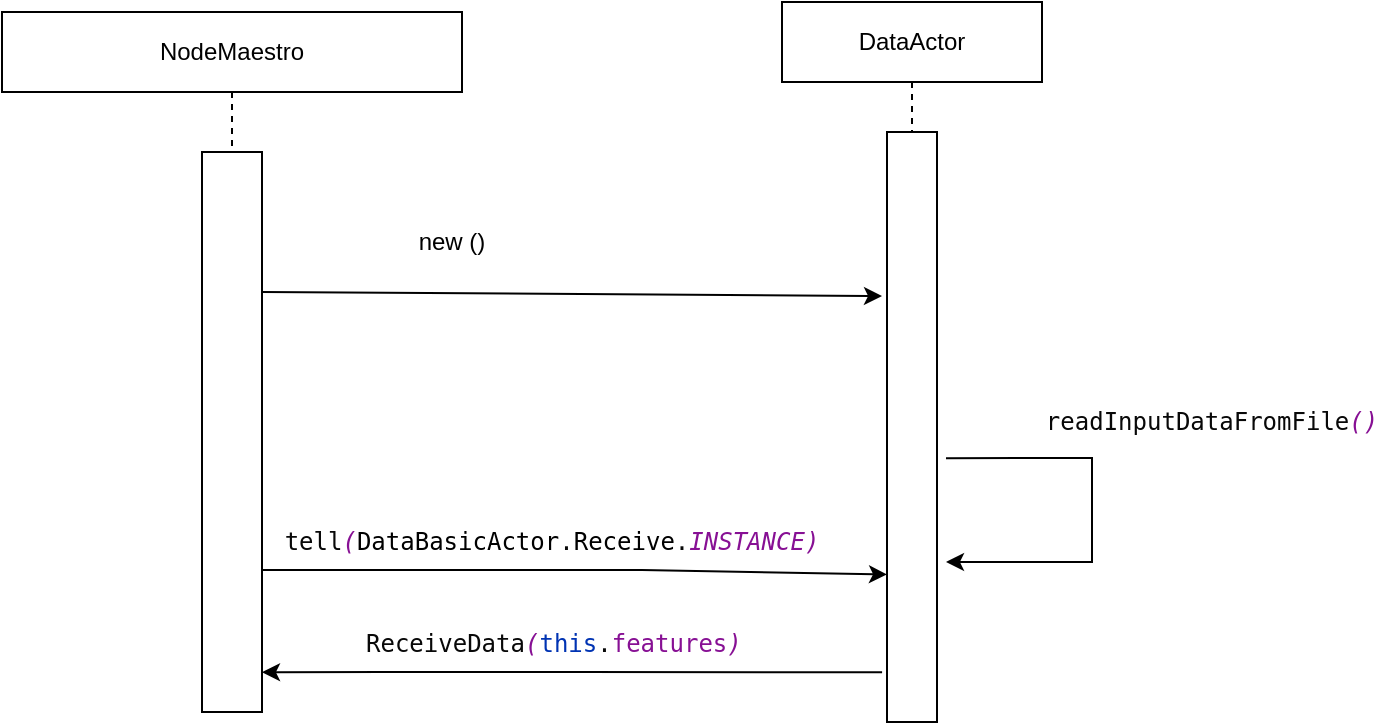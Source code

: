 <mxfile version="15.7.3" type="github" pages="2">
  <diagram id="EorXiluEMZ3hzcTYk0SU" name="Page-1">
    <mxGraphModel dx="1038" dy="564" grid="1" gridSize="10" guides="1" tooltips="1" connect="1" arrows="1" fold="1" page="1" pageScale="1" pageWidth="850" pageHeight="1100" math="0" shadow="0">
      <root>
        <mxCell id="0" />
        <mxCell id="1" parent="0" />
        <mxCell id="1WqTf5ITQsHH9g8UzVGI-1" value="NodeMaestro" style="shape=umlLifeline;perimeter=lifelinePerimeter;whiteSpace=wrap;html=1;container=1;collapsible=0;recursiveResize=0;outlineConnect=0;" parent="1" vertex="1">
          <mxGeometry x="60" y="100" width="230" height="350" as="geometry" />
        </mxCell>
        <mxCell id="1WqTf5ITQsHH9g8UzVGI-3" value="" style="rounded=0;whiteSpace=wrap;html=1;" parent="1WqTf5ITQsHH9g8UzVGI-1" vertex="1">
          <mxGeometry x="100" y="70" width="30" height="280" as="geometry" />
        </mxCell>
        <mxCell id="1WqTf5ITQsHH9g8UzVGI-7" value="" style="endArrow=classic;html=1;rounded=0;entryX=0;entryY=0.75;entryDx=0;entryDy=0;" parent="1WqTf5ITQsHH9g8UzVGI-1" edge="1" target="1WqTf5ITQsHH9g8UzVGI-6">
          <mxGeometry relative="1" as="geometry">
            <mxPoint x="130" y="279" as="sourcePoint" />
            <mxPoint x="420" y="279" as="targetPoint" />
            <Array as="points">
              <mxPoint x="230" y="279" />
              <mxPoint x="320" y="279" />
            </Array>
          </mxGeometry>
        </mxCell>
        <mxCell id="1WqTf5ITQsHH9g8UzVGI-5" value="new ()" style="text;html=1;strokeColor=none;fillColor=none;align=center;verticalAlign=middle;whiteSpace=wrap;rounded=0;" parent="1" vertex="1">
          <mxGeometry x="220" y="200" width="130" height="30" as="geometry" />
        </mxCell>
        <mxCell id="1WqTf5ITQsHH9g8UzVGI-10" value="" style="endArrow=classic;html=1;rounded=0;exitX=1;exitY=0.25;exitDx=0;exitDy=0;entryX=-0.1;entryY=0.278;entryDx=0;entryDy=0;entryPerimeter=0;" parent="1" source="1WqTf5ITQsHH9g8UzVGI-3" target="1WqTf5ITQsHH9g8UzVGI-6" edge="1">
          <mxGeometry relative="1" as="geometry">
            <mxPoint x="200" y="229" as="sourcePoint" />
            <mxPoint x="490" y="240" as="targetPoint" />
          </mxGeometry>
        </mxCell>
        <mxCell id="1WqTf5ITQsHH9g8UzVGI-12" value="&lt;pre style=&quot;background-color: #ffffff ; color: #080808 ; font-family: &amp;#34;jetbrains mono&amp;#34; , monospace ; font-size: 9 8pt&quot;&gt;readInputDataFromFile&lt;span style=&quot;color: #871094 ; font-style: italic&quot;&gt;()&lt;/span&gt;&lt;/pre&gt;" style="text;html=1;strokeColor=none;fillColor=none;align=center;verticalAlign=middle;whiteSpace=wrap;rounded=0;" parent="1" vertex="1">
          <mxGeometry x="620" y="290" width="90" height="30" as="geometry" />
        </mxCell>
        <mxCell id="1WqTf5ITQsHH9g8UzVGI-13" value="" style="endArrow=classic;html=1;rounded=0;entryX=1;entryY=0.929;entryDx=0;entryDy=0;entryPerimeter=0;exitX=0.385;exitY=0.931;exitDx=0;exitDy=0;exitPerimeter=0;" parent="1" target="1WqTf5ITQsHH9g8UzVGI-3" edge="1" source="1WqTf5ITQsHH9g8UzVGI-2">
          <mxGeometry relative="1" as="geometry">
            <mxPoint x="470" y="430" as="sourcePoint" />
            <mxPoint x="190" y="430" as="targetPoint" />
            <Array as="points">
              <mxPoint x="350" y="430" />
              <mxPoint x="310" y="430" />
              <mxPoint x="250" y="430" />
            </Array>
          </mxGeometry>
        </mxCell>
        <mxCell id="1WqTf5ITQsHH9g8UzVGI-2" value="DataActor" style="shape=umlLifeline;perimeter=lifelinePerimeter;whiteSpace=wrap;html=1;container=1;collapsible=0;recursiveResize=0;outlineConnect=0;" parent="1" vertex="1">
          <mxGeometry x="450" y="95" width="130" height="360" as="geometry" />
        </mxCell>
        <mxCell id="1WqTf5ITQsHH9g8UzVGI-6" value="" style="rounded=0;whiteSpace=wrap;html=1;" parent="1WqTf5ITQsHH9g8UzVGI-2" vertex="1">
          <mxGeometry x="52.5" y="65" width="25" height="295" as="geometry" />
        </mxCell>
        <mxCell id="1WqTf5ITQsHH9g8UzVGI-17" value="" style="endArrow=classic;html=1;rounded=0;exitX=1.18;exitY=0.553;exitDx=0;exitDy=0;exitPerimeter=0;" parent="1WqTf5ITQsHH9g8UzVGI-2" source="1WqTf5ITQsHH9g8UzVGI-6" edge="1">
          <mxGeometry width="50" height="50" relative="1" as="geometry">
            <mxPoint x="75" y="280" as="sourcePoint" />
            <mxPoint x="82" y="280" as="targetPoint" />
            <Array as="points">
              <mxPoint x="125" y="228" />
              <mxPoint x="145" y="228" />
              <mxPoint x="155" y="228" />
              <mxPoint x="155" y="280" />
              <mxPoint x="125" y="280" />
            </Array>
          </mxGeometry>
        </mxCell>
        <mxCell id="1WqTf5ITQsHH9g8UzVGI-8" value="&lt;pre style=&quot;background-color: #ffffff ; color: #080808 ; font-family: &amp;#34;jetbrains mono&amp;#34; , monospace ; font-size: 9 8pt&quot;&gt;tell&lt;span style=&quot;color: #871094 ; font-style: italic&quot;&gt;(&lt;/span&gt;&lt;span style=&quot;color: #000000&quot;&gt;DataBasicActor&lt;/span&gt;.&lt;span style=&quot;color: #000000&quot;&gt;Receive&lt;/span&gt;.&lt;span style=&quot;color: #871094 ; font-style: italic&quot;&gt;INSTANCE)&lt;/span&gt;&lt;/pre&gt;" style="text;html=1;strokeColor=none;fillColor=none;align=center;verticalAlign=middle;whiteSpace=wrap;rounded=0;" parent="1" vertex="1">
          <mxGeometry x="260" y="350" width="150" height="30" as="geometry" />
        </mxCell>
        <mxCell id="1WqTf5ITQsHH9g8UzVGI-19" value="&lt;pre style=&quot;background-color: #ffffff ; color: #080808 ; font-family: &amp;quot;jetbrains mono&amp;quot; , monospace ; font-size: 9 8pt&quot;&gt;ReceiveData&lt;span style=&quot;color: #871094 ; font-style: italic&quot;&gt;(&lt;/span&gt;&lt;span style=&quot;color: #0033b3&quot;&gt;this&lt;/span&gt;.&lt;span style=&quot;color: #871094&quot;&gt;features&lt;/span&gt;&lt;span style=&quot;color: #871094 ; font-style: italic&quot;&gt;)&lt;/span&gt;&lt;/pre&gt;" style="text;whiteSpace=wrap;html=1;" parent="1" vertex="1">
          <mxGeometry x="240" y="390" width="210" height="50" as="geometry" />
        </mxCell>
      </root>
    </mxGraphModel>
  </diagram>
  <diagram id="5UNDVopie1n6Jd9Wf1_p" name="Page-2">
    <mxGraphModel dx="1038" dy="564" grid="1" gridSize="10" guides="1" tooltips="1" connect="1" arrows="1" fold="1" page="1" pageScale="1" pageWidth="850" pageHeight="1100" math="0" shadow="0">
      <root>
        <mxCell id="dO7-yK-s0JSW9h0dwuIl-0" />
        <mxCell id="dO7-yK-s0JSW9h0dwuIl-1" parent="dO7-yK-s0JSW9h0dwuIl-0" />
      </root>
    </mxGraphModel>
  </diagram>
</mxfile>
